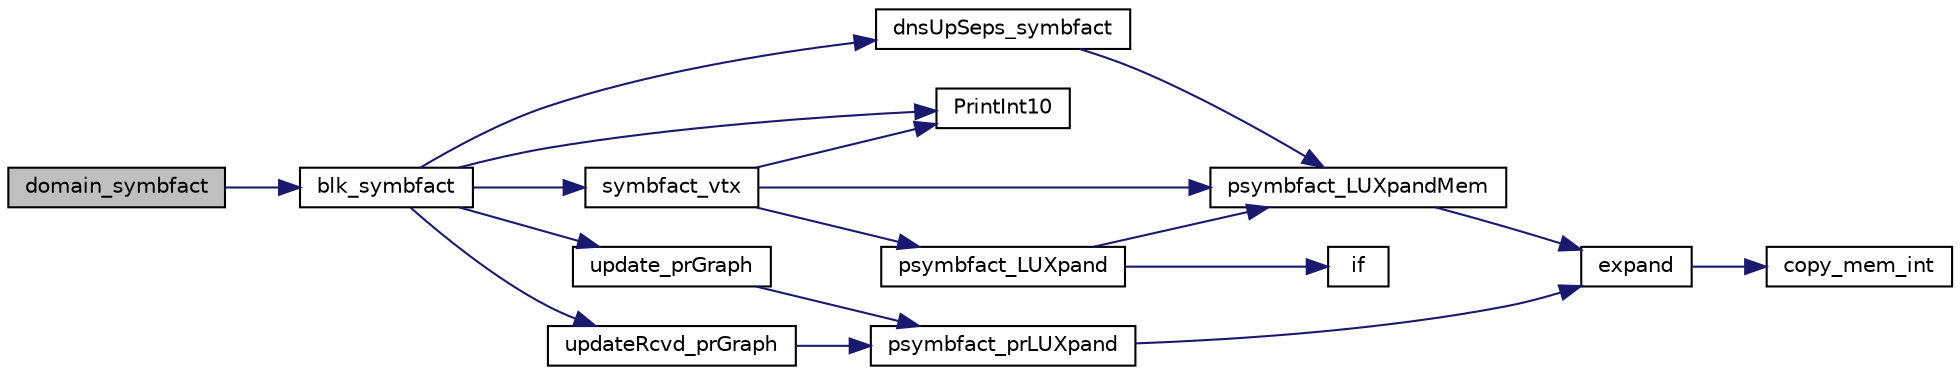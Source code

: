 digraph "domain_symbfact"
{
 // LATEX_PDF_SIZE
  edge [fontname="Helvetica",fontsize="10",labelfontname="Helvetica",labelfontsize="10"];
  node [fontname="Helvetica",fontsize="10",shape=record];
  rankdir="LR";
  Node1 [label="domain_symbfact",height=0.2,width=0.4,color="black", fillcolor="grey75", style="filled", fontcolor="black",tooltip=" "];
  Node1 -> Node2 [color="midnightblue",fontsize="10",style="solid",fontname="Helvetica"];
  Node2 [label="blk_symbfact",height=0.2,width=0.4,color="black", fillcolor="white", style="filled",URL="$psymbfact_8c.html#a47f4f1b6c34ac4aa267c934cd0bf4d36",tooltip=" "];
  Node2 -> Node3 [color="midnightblue",fontsize="10",style="solid",fontname="Helvetica"];
  Node3 [label="dnsUpSeps_symbfact",height=0.2,width=0.4,color="black", fillcolor="white", style="filled",URL="$psymbfact_8c.html#aced970ae256f2b93fc157f394f785034",tooltip=" "];
  Node3 -> Node4 [color="midnightblue",fontsize="10",style="solid",fontname="Helvetica"];
  Node4 [label="psymbfact_LUXpandMem",height=0.2,width=0.4,color="black", fillcolor="white", style="filled",URL="$psymbfact__util_8c.html#a56bbfa934c23ce76261505b554ca235c",tooltip=" "];
  Node4 -> Node5 [color="midnightblue",fontsize="10",style="solid",fontname="Helvetica"];
  Node5 [label="expand",height=0.2,width=0.4,color="black", fillcolor="white", style="filled",URL="$psymbfact__util_8c.html#a5d255e8d2ec4fa37c5c5eefe5c8abf2e",tooltip="Expand the existing storage to accommodate more fill-ins."];
  Node5 -> Node6 [color="midnightblue",fontsize="10",style="solid",fontname="Helvetica"];
  Node6 [label="copy_mem_int",height=0.2,width=0.4,color="black", fillcolor="white", style="filled",URL="$psymbfact__util_8c.html#a2ec94d8a7b22ab6d35c15a0dff8b2299",tooltip=" "];
  Node2 -> Node7 [color="midnightblue",fontsize="10",style="solid",fontname="Helvetica"];
  Node7 [label="PrintInt10",height=0.2,width=0.4,color="black", fillcolor="white", style="filled",URL="$superlu__defs_8h.html#ab03f0fccabf0c7a84b0e2c99c2988809",tooltip=" "];
  Node2 -> Node8 [color="midnightblue",fontsize="10",style="solid",fontname="Helvetica"];
  Node8 [label="symbfact_vtx",height=0.2,width=0.4,color="black", fillcolor="white", style="filled",URL="$psymbfact_8c.html#aa051bfbf7c4540b61e0e505c7728b675",tooltip=" "];
  Node8 -> Node7 [color="midnightblue",fontsize="10",style="solid",fontname="Helvetica"];
  Node8 -> Node9 [color="midnightblue",fontsize="10",style="solid",fontname="Helvetica"];
  Node9 [label="psymbfact_LUXpand",height=0.2,width=0.4,color="black", fillcolor="white", style="filled",URL="$psymbfact__util_8c.html#a23485d885edb452fa34518970aaae111",tooltip=" "];
  Node9 -> Node10 [color="midnightblue",fontsize="10",style="solid",fontname="Helvetica"];
  Node10 [label="if",height=0.2,width=0.4,color="black", fillcolor="white", style="filled",URL="$dutil__dist_8c.html#a4a651a924783b51112ae041ee77bb902",tooltip=" "];
  Node9 -> Node4 [color="midnightblue",fontsize="10",style="solid",fontname="Helvetica"];
  Node8 -> Node4 [color="midnightblue",fontsize="10",style="solid",fontname="Helvetica"];
  Node2 -> Node11 [color="midnightblue",fontsize="10",style="solid",fontname="Helvetica"];
  Node11 [label="update_prGraph",height=0.2,width=0.4,color="black", fillcolor="white", style="filled",URL="$psymbfact_8c.html#a913cbdb354d1f65ef09e084da9be2c0a",tooltip=" "];
  Node11 -> Node12 [color="midnightblue",fontsize="10",style="solid",fontname="Helvetica"];
  Node12 [label="psymbfact_prLUXpand",height=0.2,width=0.4,color="black", fillcolor="white", style="filled",URL="$psymbfact__util_8c.html#ac1ea4e71dc81ce50f953f8a1ca8b9bf2",tooltip=" "];
  Node12 -> Node5 [color="midnightblue",fontsize="10",style="solid",fontname="Helvetica"];
  Node2 -> Node13 [color="midnightblue",fontsize="10",style="solid",fontname="Helvetica"];
  Node13 [label="updateRcvd_prGraph",height=0.2,width=0.4,color="black", fillcolor="white", style="filled",URL="$psymbfact_8c.html#ac70f5ddb442cf172f69c89e2c71edc19",tooltip=" "];
  Node13 -> Node12 [color="midnightblue",fontsize="10",style="solid",fontname="Helvetica"];
}
